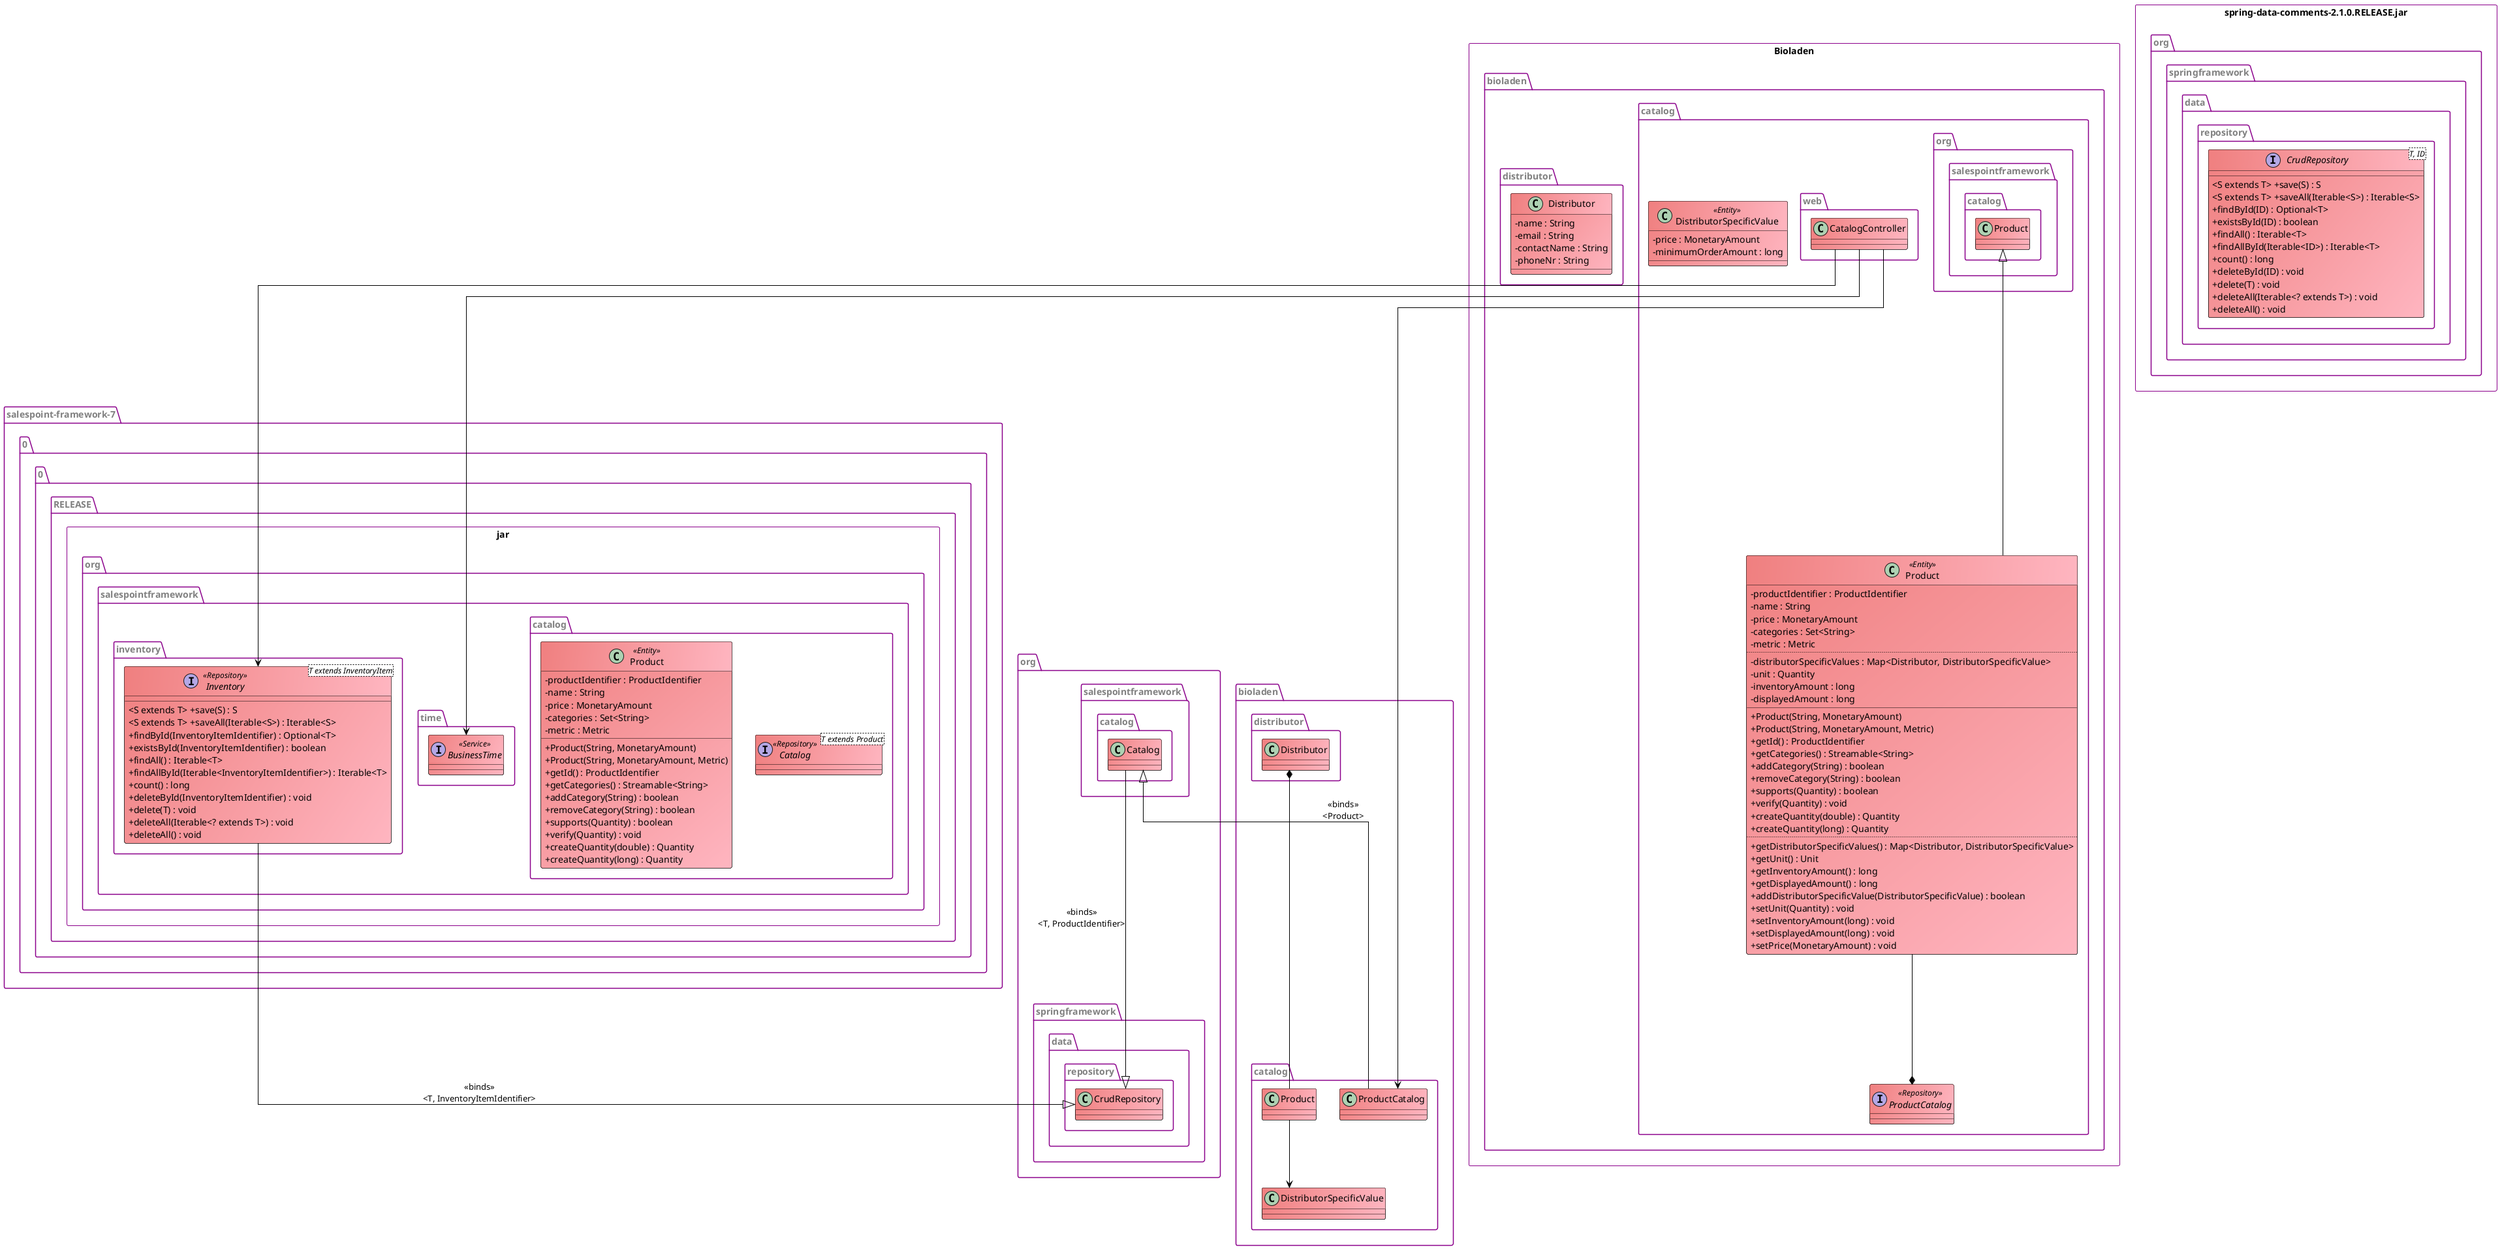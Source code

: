 @startuml

skinparam class {
	BackgroundColor #LightCoral/LightPink
    BorderColor Black
    ArrowColor  Black
}

skinparam package {
    FontColor Grey
    BorderColor DarkMagenta
}

skinparam classAttributeIconSize 0
skinparam linetype ortho



rectangle salespoint-framework-7.0.0.RELEASE.jar {

    namespace org.salespointframework.catalog {
        interface Catalog <T extends Product> <<Repository>> {

        }

        class Product <<Entity>> {
            -productIdentifier : ProductIdentifier
            -name : String
            -price : MonetaryAmount
            -categories : Set<String>
            -metric : Metric

            +Product(String, MonetaryAmount)
            +Product(String, MonetaryAmount, Metric)
            +getId() : ProductIdentifier
            +getCategories() : Streamable<String>
            +addCategory(String) : boolean
            +removeCategory(String) : boolean
            +supports(Quantity) : boolean
            +verify(Quantity) : void
            +createQuantity(double) : Quantity
            +createQuantity(long) : Quantity
        }

    }

    package org.salespointframework.time {
        interface BusinessTime <<Service>> {

        }
    }

    package org.salespointframework.inventory {
        interface Inventory <T extends InventoryItem> <<Repository>> {
            <S extends T> +save(S) : S
            <S extends T> +saveAll(Iterable<S​>) : Iterable<S>
            +findById(InventoryItemIdentifier) : Optional<T>
            +existsById(InventoryItemIdentifier) : boolean
            +findAll() : Iterable<T>
            +findAllById(Iterable<InventoryItemIdentifier>) : Iterable<T>
            +count() : long
            +deleteById(InventoryItemIdentifier) : void
            +delete(T) : void
            +deleteAll(Iterable<? extends T>) : void
            +deleteAll() : void
        }

    }
}


rectangle spring-data-comments-2.1.0.RELEASE.jar as spring {

    namespace org.springframework.data.repository {
        interface CrudRepository <T, ID>{
            <S extends T> +save(S) : S
            <S extends T> +saveAll(Iterable<S​>) : Iterable<S>
            +findById(ID) : Optional<T>
            +existsById(ID) : boolean
            +findAll() : Iterable<T>
            +findAllById(Iterable<ID>) : Iterable<T>
            +count() : long
            +deleteById(ID) : void
            +delete(T) : void
            +deleteAll(Iterable<? extends T>) : void
            +deleteAll() : void
        }
    }
}

rectangle Bioladen {

    namespace bioladen.catalog {

        interface ProductCatalog <<Repository>> {

        }

        class Product <<Entity>> extends org.salespointframework.catalog.Product {
            -productIdentifier : ProductIdentifier
            -name : String
            -price : MonetaryAmount
            -categories : Set<String>
            -metric : Metric
            ..
            -distributorSpecificValues : Map<Distributor, DistributorSpecificValue>
            -unit : Quantity
            -inventoryAmount : long
            -displayedAmount : long
            __
            +Product(String, MonetaryAmount)
            +Product(String, MonetaryAmount, Metric)
            +getId() : ProductIdentifier
            +getCategories() : Streamable<String>
            +addCategory(String) : boolean
            +removeCategory(String) : boolean
            +supports(Quantity) : boolean
            +verify(Quantity) : void
            +createQuantity(double) : Quantity
            +createQuantity(long) : Quantity
            ..
            +getDistributorSpecificValues() : Map<Distributor, DistributorSpecificValue>
            +getUnit() : Unit
            +getInventoryAmount() : long
            +getDisplayedAmount() : long
            +addDistributorSpecificValue(DistributorSpecificValue) : boolean
            +setUnit(Quantity) : void
            +setInventoryAmount(long) : void
            +setDisplayedAmount(long) : void
            +setPrice(MonetaryAmount) : void
        }

        class DistributorSpecificValue <<Entity>>{
            -price : MonetaryAmount
            -minimumOrderAmount : long
        }



        Product --* ProductCatalog


    }

    package bioladen.catalog.web {
        class CatalogController {

        }
    }

    namespace bioladen.distributor {
        class Distributor {
            -name : String
            -email : String
            -contactName : String
            -phoneNr : String
        }
    }

}

CatalogController --> bioladen.catalog.ProductCatalog
CatalogController --> BusinessTime
CatalogController --> Inventory
org.salespointframework.catalog.Catalog --|> org.springframework.data.repository.CrudRepository: <<binds>>\n<T, ProductIdentifier>
Inventory --|> org.springframework.data.repository.CrudRepository: <<binds>>\n<T, InventoryItemIdentifier>
bioladen.catalog.Product --> bioladen.catalog.DistributorSpecificValue
org.salespointframework.catalog.Catalog <|-- bioladen.catalog.ProductCatalog: <<binds>>\n<Product>
bioladen.distributor.Distributor *-- bioladen.catalog.Product

@enduml